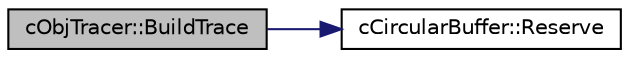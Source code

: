 digraph "cObjTracer::BuildTrace"
{
 // LATEX_PDF_SIZE
  edge [fontname="Helvetica",fontsize="10",labelfontname="Helvetica",labelfontsize="10"];
  node [fontname="Helvetica",fontsize="10",shape=record];
  rankdir="LR";
  Node1 [label="cObjTracer::BuildTrace",height=0.2,width=0.4,color="black", fillcolor="grey75", style="filled", fontcolor="black",tooltip=" "];
  Node1 -> Node2 [color="midnightblue",fontsize="10",style="solid",fontname="Helvetica"];
  Node2 [label="cCircularBuffer::Reserve",height=0.2,width=0.4,color="black", fillcolor="white", style="filled",URL="$classc_circular_buffer.html#aa1e086159e132b04fa812c21f2d7e4f6",tooltip=" "];
}
